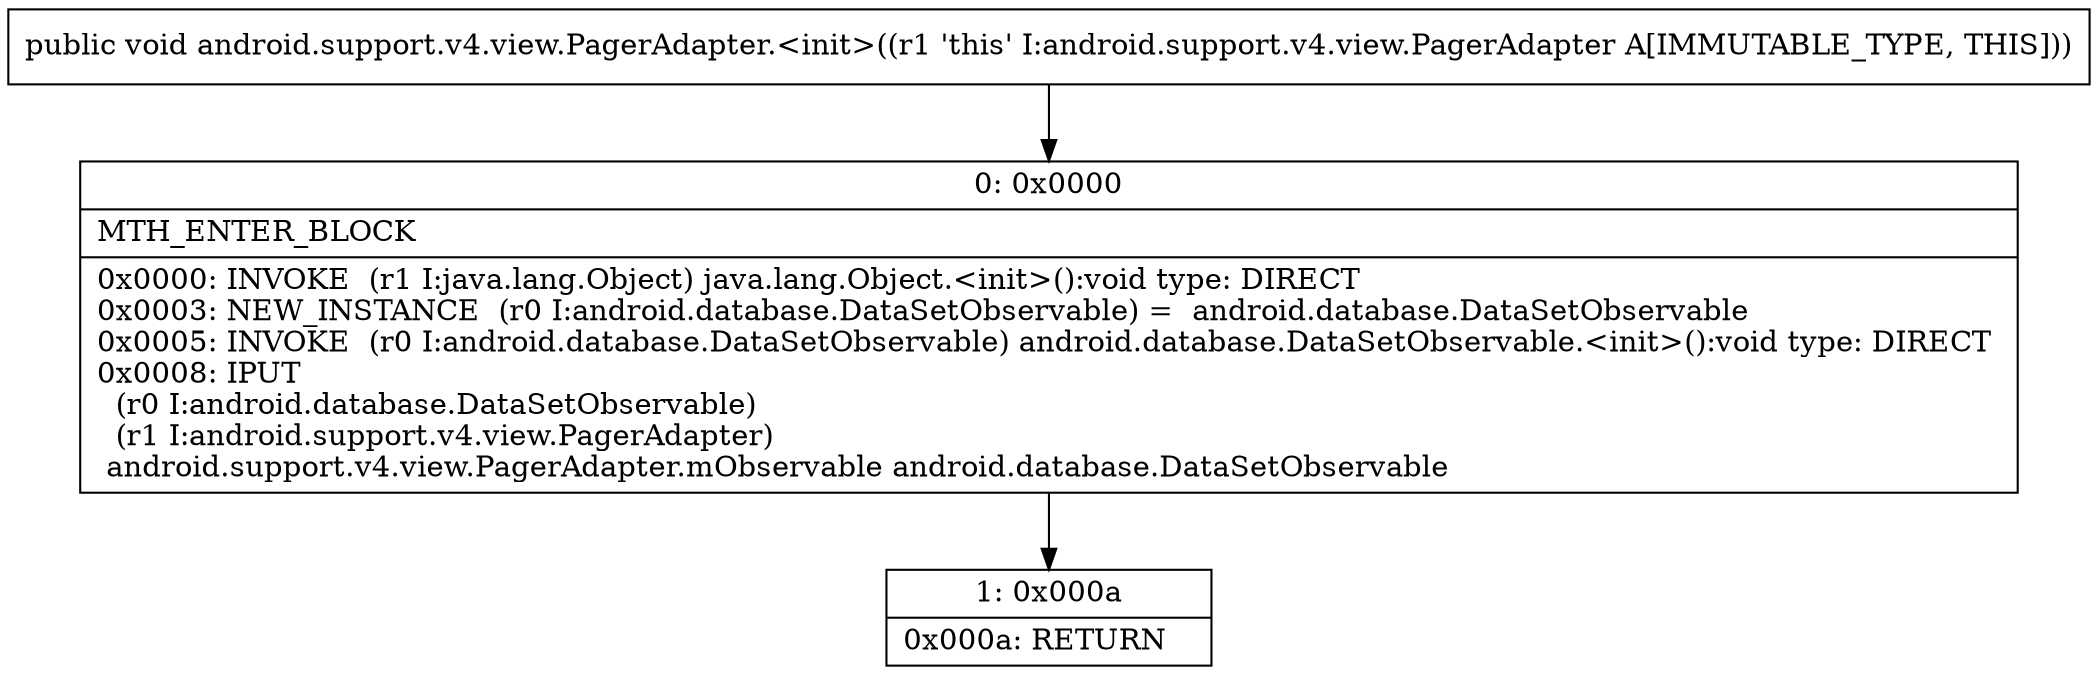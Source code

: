digraph "CFG forandroid.support.v4.view.PagerAdapter.\<init\>()V" {
Node_0 [shape=record,label="{0\:\ 0x0000|MTH_ENTER_BLOCK\l|0x0000: INVOKE  (r1 I:java.lang.Object) java.lang.Object.\<init\>():void type: DIRECT \l0x0003: NEW_INSTANCE  (r0 I:android.database.DataSetObservable) =  android.database.DataSetObservable \l0x0005: INVOKE  (r0 I:android.database.DataSetObservable) android.database.DataSetObservable.\<init\>():void type: DIRECT \l0x0008: IPUT  \l  (r0 I:android.database.DataSetObservable)\l  (r1 I:android.support.v4.view.PagerAdapter)\l android.support.v4.view.PagerAdapter.mObservable android.database.DataSetObservable \l}"];
Node_1 [shape=record,label="{1\:\ 0x000a|0x000a: RETURN   \l}"];
MethodNode[shape=record,label="{public void android.support.v4.view.PagerAdapter.\<init\>((r1 'this' I:android.support.v4.view.PagerAdapter A[IMMUTABLE_TYPE, THIS])) }"];
MethodNode -> Node_0;
Node_0 -> Node_1;
}


